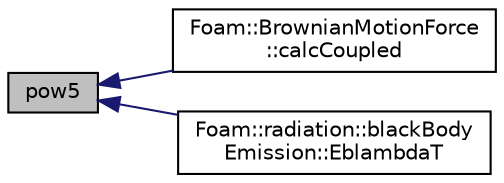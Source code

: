 digraph "pow5"
{
  bgcolor="transparent";
  edge [fontname="Helvetica",fontsize="10",labelfontname="Helvetica",labelfontsize="10"];
  node [fontname="Helvetica",fontsize="10",shape=record];
  rankdir="LR";
  Node1 [label="pow5",height=0.2,width=0.4,color="black", fillcolor="grey75", style="filled", fontcolor="black"];
  Node1 -> Node2 [dir="back",color="midnightblue",fontsize="10",style="solid",fontname="Helvetica"];
  Node2 [label="Foam::BrownianMotionForce\l::calcCoupled",height=0.2,width=0.4,color="black",URL="$a00161.html#ab75663629d97d97cca393a26248907c5",tooltip="Calculate the non-coupled force. "];
  Node1 -> Node3 [dir="back",color="midnightblue",fontsize="10",style="solid",fontname="Helvetica"];
  Node3 [label="Foam::radiation::blackBody\lEmission::EblambdaT",height=0.2,width=0.4,color="black",URL="$a00134.html#aa5cedda310ac34afe7126ce5e61bf507",tooltip="Spectral emission for the black body at T and lambda. "];
}
